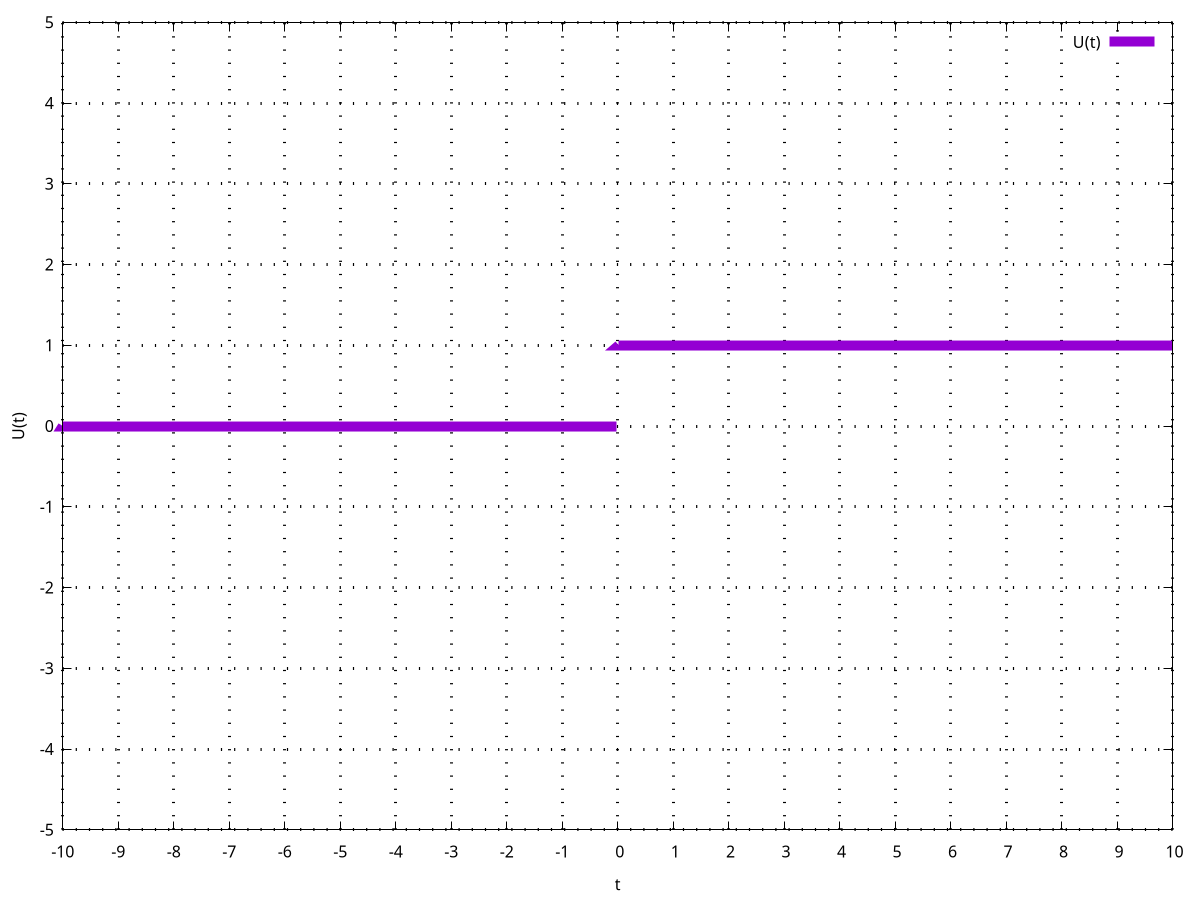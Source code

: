 set term postscript eps color blacktext "Helvetica" 24
#set terminal png
set output "grafico-2a-u.eps"
set xlabel 't'
set ylabel 'U(t)'
set xrange [-10:10]
set yrange [-5:5]
set dummy t
set sample 1001
set xtics 1
set ytics 1
set grid linewidth 3 

U(t) = (t == 0) \
         ? sqrt(-1) \
         : ((t < 0) \
           ? 0 \
           : 1);

plot U(t) lw 10;
set output;
quit;



